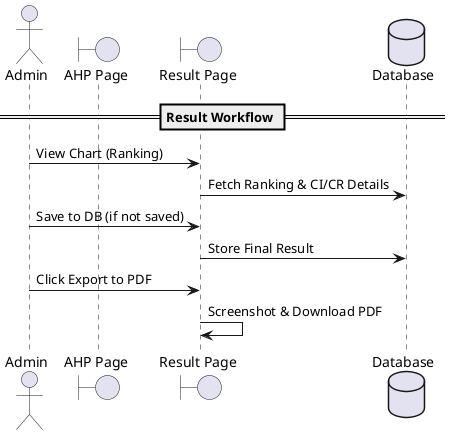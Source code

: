 @startuml
actor Admin


boundary "AHP Page" as AHPPage
boundary "Result Page" as ResultPage
database Database as Database

== Result Workflow ==
Admin -> ResultPage : View Chart (Ranking)
ResultPage -> Database : Fetch Ranking & CI/CR Details
Admin -> ResultPage : Save to DB (if not saved)
ResultPage -> Database : Store Final Result
Admin -> ResultPage : Click Export to PDF
ResultPage -> ResultPage : Screenshot & Download PDF

@enduml